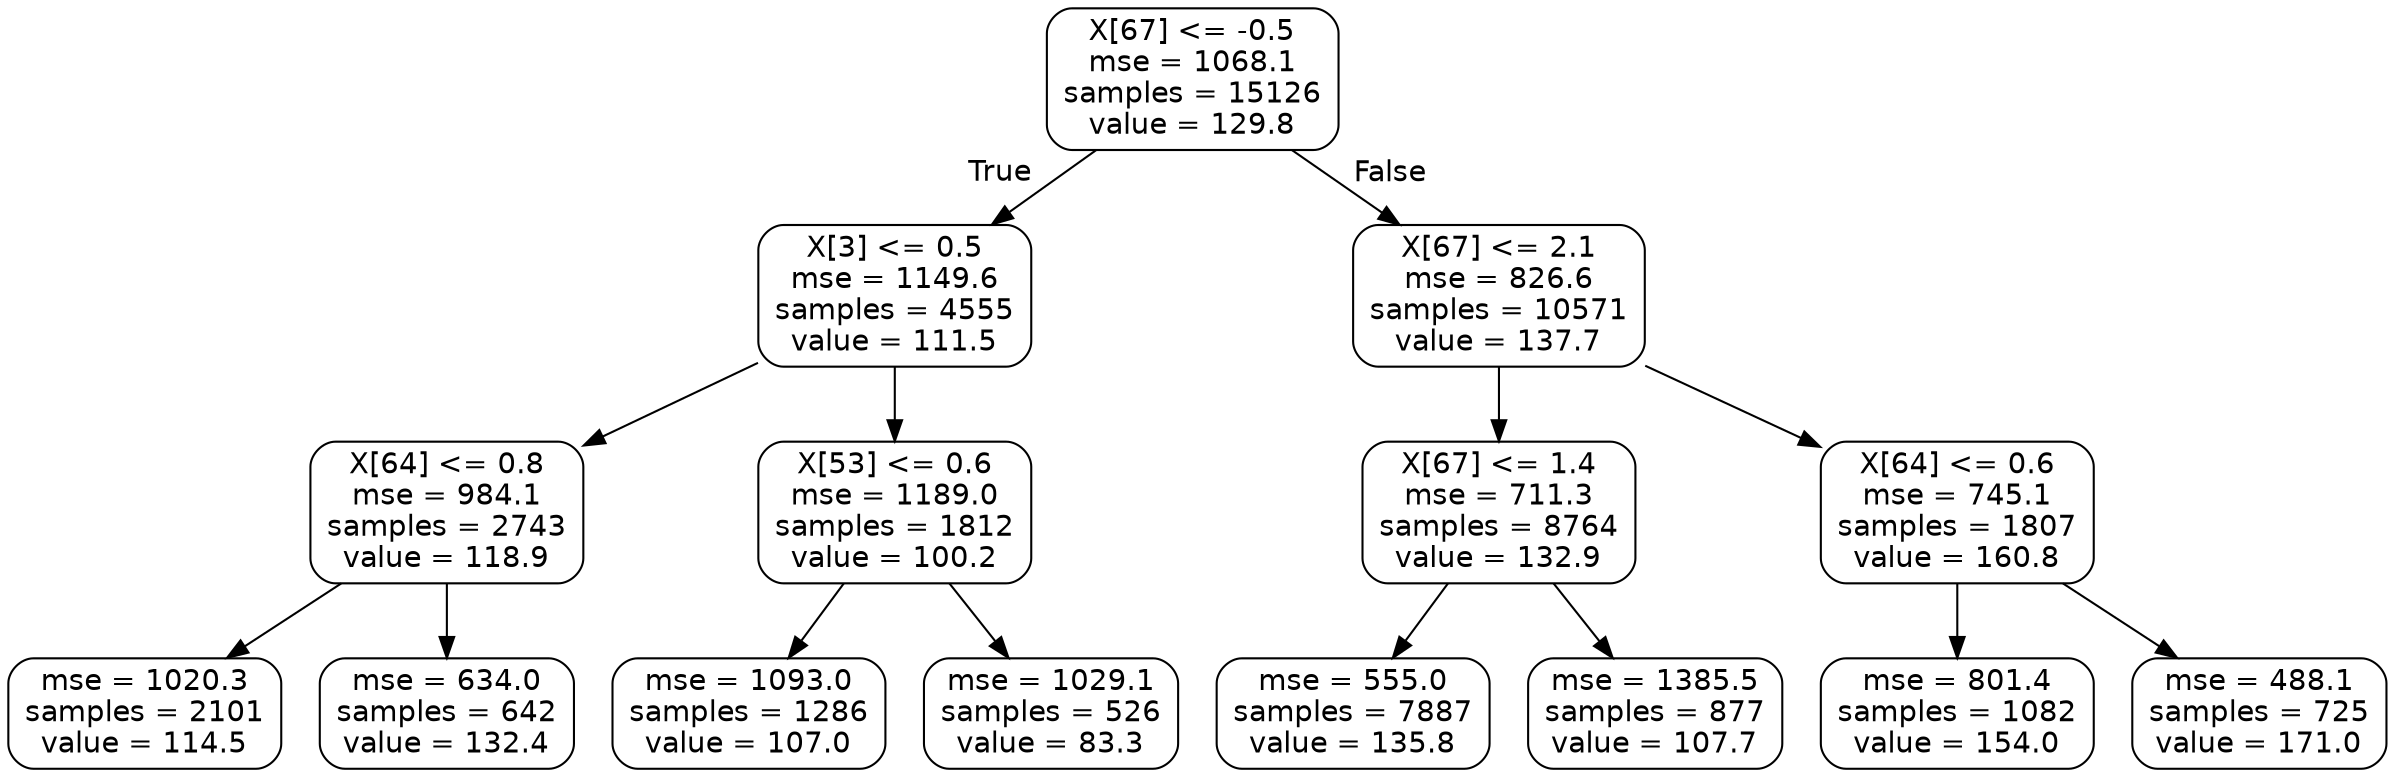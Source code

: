 digraph Tree {
node [shape=box, style="rounded", color="black", fontname=helvetica] ;
edge [fontname=helvetica] ;
0 [label="X[67] <= -0.5\nmse = 1068.1\nsamples = 15126\nvalue = 129.8"] ;
1 [label="X[3] <= 0.5\nmse = 1149.6\nsamples = 4555\nvalue = 111.5"] ;
0 -> 1 [labeldistance=2.5, labelangle=45, headlabel="True"] ;
2 [label="X[64] <= 0.8\nmse = 984.1\nsamples = 2743\nvalue = 118.9"] ;
1 -> 2 ;
3 [label="mse = 1020.3\nsamples = 2101\nvalue = 114.5"] ;
2 -> 3 ;
4 [label="mse = 634.0\nsamples = 642\nvalue = 132.4"] ;
2 -> 4 ;
5 [label="X[53] <= 0.6\nmse = 1189.0\nsamples = 1812\nvalue = 100.2"] ;
1 -> 5 ;
6 [label="mse = 1093.0\nsamples = 1286\nvalue = 107.0"] ;
5 -> 6 ;
7 [label="mse = 1029.1\nsamples = 526\nvalue = 83.3"] ;
5 -> 7 ;
8 [label="X[67] <= 2.1\nmse = 826.6\nsamples = 10571\nvalue = 137.7"] ;
0 -> 8 [labeldistance=2.5, labelangle=-45, headlabel="False"] ;
9 [label="X[67] <= 1.4\nmse = 711.3\nsamples = 8764\nvalue = 132.9"] ;
8 -> 9 ;
10 [label="mse = 555.0\nsamples = 7887\nvalue = 135.8"] ;
9 -> 10 ;
11 [label="mse = 1385.5\nsamples = 877\nvalue = 107.7"] ;
9 -> 11 ;
12 [label="X[64] <= 0.6\nmse = 745.1\nsamples = 1807\nvalue = 160.8"] ;
8 -> 12 ;
13 [label="mse = 801.4\nsamples = 1082\nvalue = 154.0"] ;
12 -> 13 ;
14 [label="mse = 488.1\nsamples = 725\nvalue = 171.0"] ;
12 -> 14 ;
}